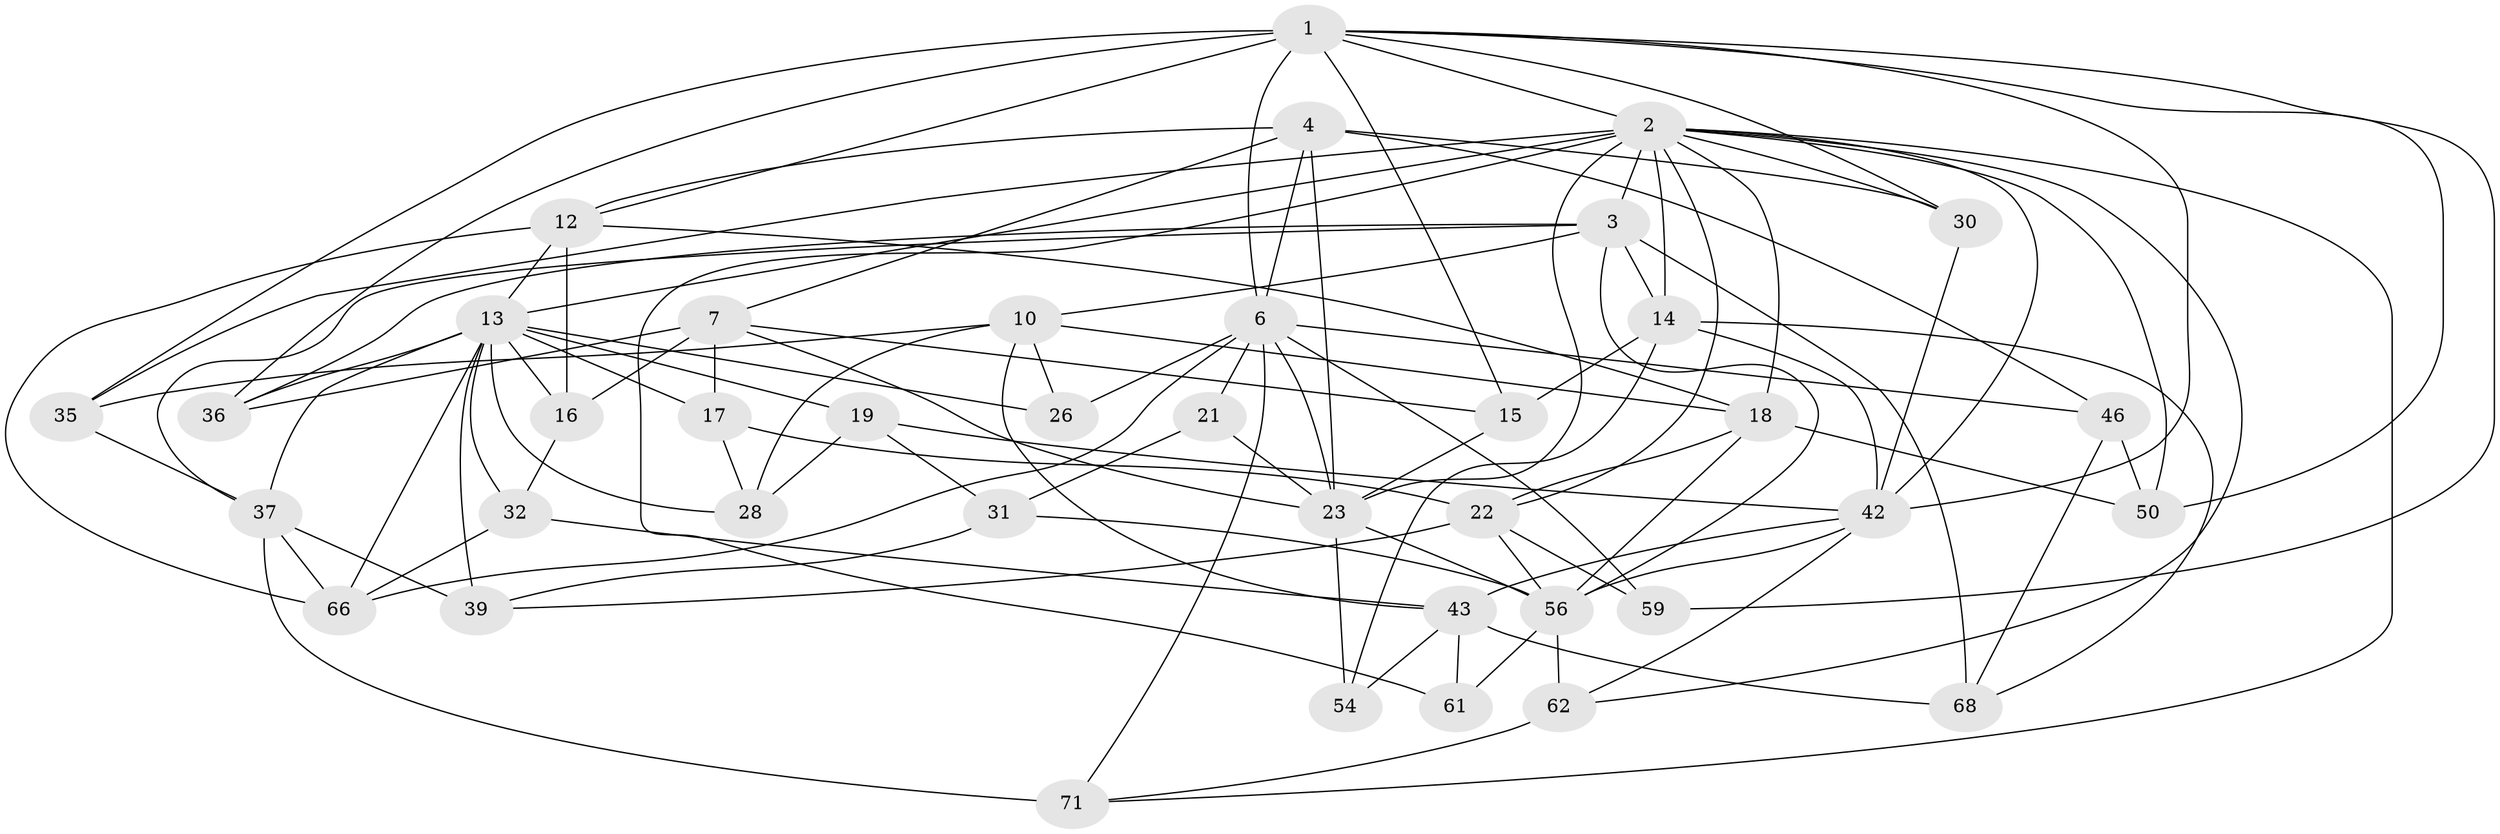 // original degree distribution, {4: 1.0}
// Generated by graph-tools (version 1.1) at 2025/16/03/09/25 04:16:26]
// undirected, 39 vertices, 107 edges
graph export_dot {
graph [start="1"]
  node [color=gray90,style=filled];
  1 [super="+8+9+25+11"];
  2 [super="+44+5"];
  3 [super="+20"];
  4 [super="+38"];
  6 [super="+45+33"];
  7 [super="+57"];
  10 [super="+74"];
  12 [super="+70"];
  13 [super="+41+29"];
  14 [super="+76"];
  15;
  16;
  17;
  18 [super="+49"];
  19;
  21;
  22 [super="+27"];
  23 [super="+47+60"];
  26;
  28;
  30;
  31;
  32;
  35;
  36 [super="+51"];
  37 [super="+69"];
  39;
  42 [super="+48+77"];
  43 [super="+72"];
  46;
  50;
  54;
  56 [super="+63+64"];
  59;
  61;
  62;
  66 [super="+67"];
  68;
  71;
  1 -- 42;
  1 -- 59;
  1 -- 35;
  1 -- 15;
  1 -- 50;
  1 -- 30;
  1 -- 36 [weight=3];
  1 -- 12;
  1 -- 6;
  1 -- 2;
  2 -- 35;
  2 -- 18;
  2 -- 42;
  2 -- 22;
  2 -- 23;
  2 -- 3 [weight=2];
  2 -- 71;
  2 -- 13;
  2 -- 14;
  2 -- 50;
  2 -- 30;
  2 -- 61 [weight=2];
  2 -- 62;
  3 -- 37;
  3 -- 68;
  3 -- 14;
  3 -- 36;
  3 -- 10;
  3 -- 56;
  4 -- 12;
  4 -- 46;
  4 -- 30;
  4 -- 7;
  4 -- 23;
  4 -- 6;
  6 -- 26;
  6 -- 46;
  6 -- 21 [weight=2];
  6 -- 66;
  6 -- 23 [weight=2];
  6 -- 71;
  6 -- 59 [weight=2];
  7 -- 15;
  7 -- 36;
  7 -- 17;
  7 -- 16;
  7 -- 23;
  10 -- 43;
  10 -- 35;
  10 -- 26;
  10 -- 28;
  10 -- 18;
  12 -- 16;
  12 -- 66;
  12 -- 18;
  12 -- 13;
  13 -- 28;
  13 -- 26 [weight=2];
  13 -- 16;
  13 -- 32;
  13 -- 66 [weight=2];
  13 -- 39;
  13 -- 17;
  13 -- 19;
  13 -- 37;
  13 -- 36;
  14 -- 54;
  14 -- 42;
  14 -- 68;
  14 -- 15;
  15 -- 23;
  16 -- 32;
  17 -- 28;
  17 -- 22;
  18 -- 50;
  18 -- 22;
  18 -- 56;
  19 -- 28;
  19 -- 31;
  19 -- 42;
  21 -- 31;
  21 -- 23;
  22 -- 56;
  22 -- 39;
  22 -- 59;
  23 -- 54 [weight=2];
  23 -- 56;
  30 -- 42;
  31 -- 39;
  31 -- 56;
  32 -- 43;
  32 -- 66;
  35 -- 37;
  37 -- 71;
  37 -- 66;
  37 -- 39;
  42 -- 62;
  42 -- 43;
  42 -- 56;
  43 -- 68;
  43 -- 54;
  43 -- 61;
  46 -- 68;
  46 -- 50;
  56 -- 61;
  56 -- 62;
  62 -- 71;
}
